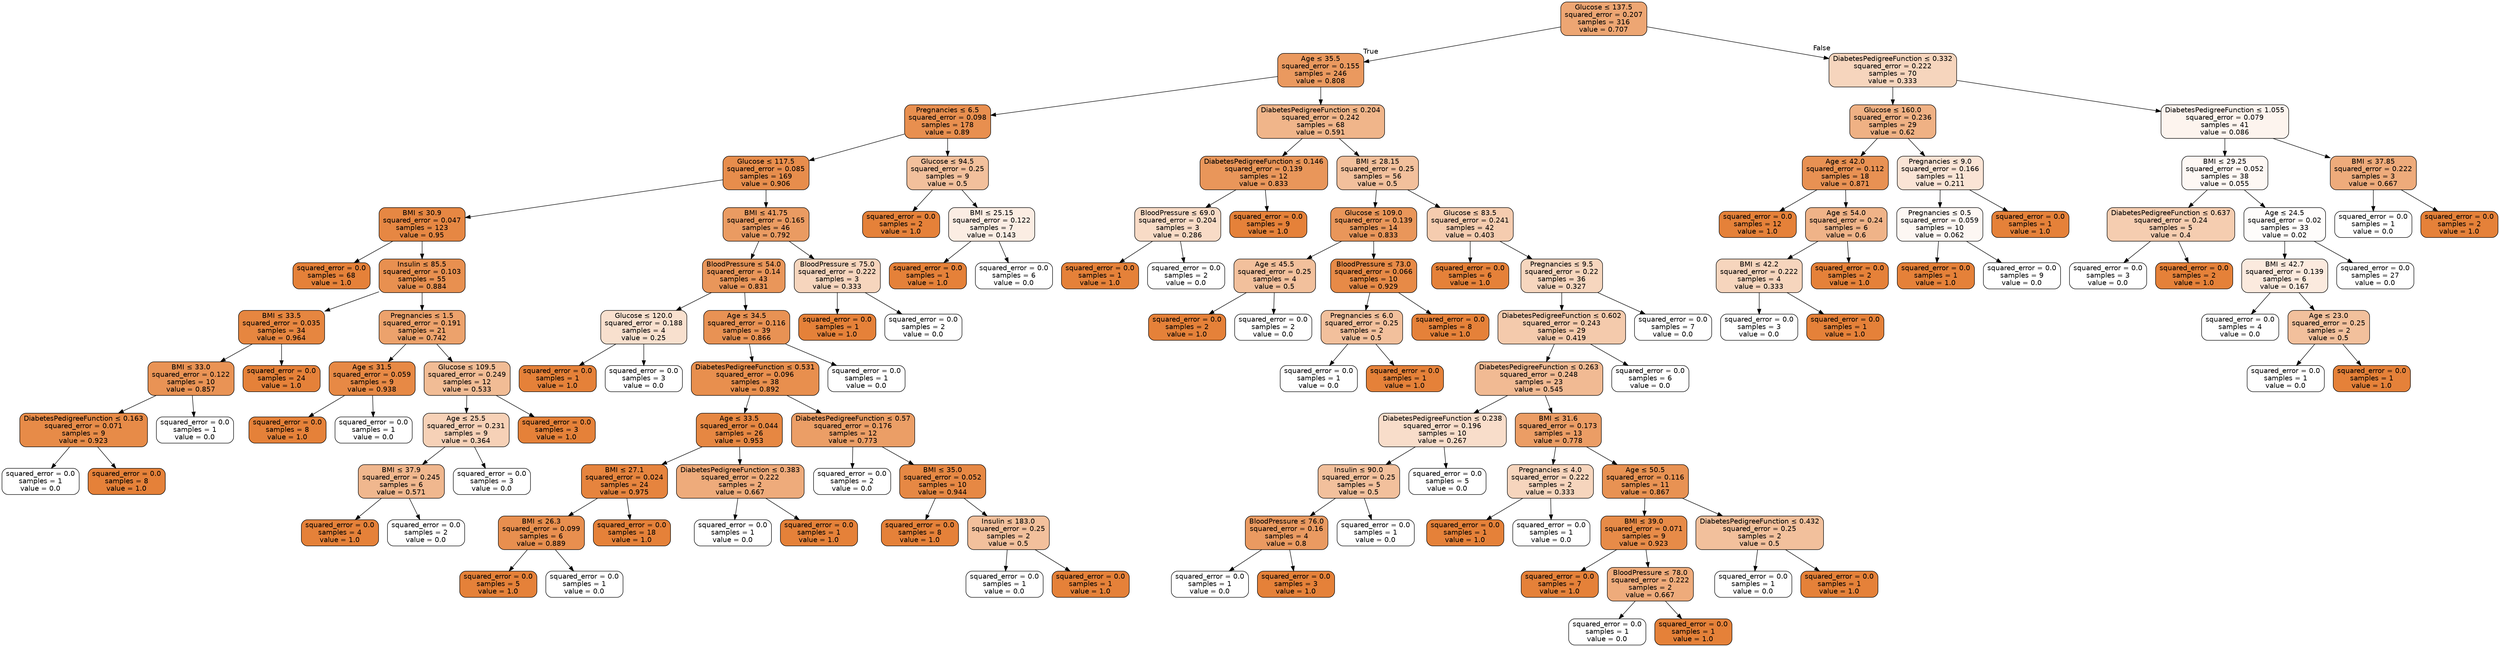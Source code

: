 digraph Tree {
node [shape=box, style="filled, rounded", color="black", fontname="helvetica"] ;
edge [fontname="helvetica"] ;
0 [label=<Glucose &le; 137.5<br/>squared_error = 0.207<br/>samples = 316<br/>value = 0.707>, fillcolor="#eda673"] ;
1 [label=<Age &le; 35.5<br/>squared_error = 0.155<br/>samples = 246<br/>value = 0.808>, fillcolor="#ea995f"] ;
0 -> 1 [labeldistance=2.5, labelangle=45, headlabel="True"] ;
2 [label=<Pregnancies &le; 6.5<br/>squared_error = 0.098<br/>samples = 178<br/>value = 0.89>, fillcolor="#e88f4f"] ;
1 -> 2 ;
3 [label=<Glucose &le; 117.5<br/>squared_error = 0.085<br/>samples = 169<br/>value = 0.906>, fillcolor="#e78d4c"] ;
2 -> 3 ;
4 [label=<BMI &le; 30.9<br/>squared_error = 0.047<br/>samples = 123<br/>value = 0.95>, fillcolor="#e68743"] ;
3 -> 4 ;
5 [label=<squared_error = 0.0<br/>samples = 68<br/>value = 1.0>, fillcolor="#e58139"] ;
4 -> 5 ;
6 [label=<Insulin &le; 85.5<br/>squared_error = 0.103<br/>samples = 55<br/>value = 0.884>, fillcolor="#e89050"] ;
4 -> 6 ;
7 [label=<BMI &le; 33.5<br/>squared_error = 0.035<br/>samples = 34<br/>value = 0.964>, fillcolor="#e68640"] ;
6 -> 7 ;
8 [label=<BMI &le; 33.0<br/>squared_error = 0.122<br/>samples = 10<br/>value = 0.857>, fillcolor="#e99355"] ;
7 -> 8 ;
9 [label=<DiabetesPedigreeFunction &le; 0.163<br/>squared_error = 0.071<br/>samples = 9<br/>value = 0.923>, fillcolor="#e78b48"] ;
8 -> 9 ;
10 [label=<squared_error = 0.0<br/>samples = 1<br/>value = 0.0>, fillcolor="#ffffff"] ;
9 -> 10 ;
11 [label=<squared_error = 0.0<br/>samples = 8<br/>value = 1.0>, fillcolor="#e58139"] ;
9 -> 11 ;
12 [label=<squared_error = 0.0<br/>samples = 1<br/>value = 0.0>, fillcolor="#ffffff"] ;
8 -> 12 ;
13 [label=<squared_error = 0.0<br/>samples = 24<br/>value = 1.0>, fillcolor="#e58139"] ;
7 -> 13 ;
14 [label=<Pregnancies &le; 1.5<br/>squared_error = 0.191<br/>samples = 21<br/>value = 0.742>, fillcolor="#eca26c"] ;
6 -> 14 ;
15 [label=<Age &le; 31.5<br/>squared_error = 0.059<br/>samples = 9<br/>value = 0.938>, fillcolor="#e78945"] ;
14 -> 15 ;
16 [label=<squared_error = 0.0<br/>samples = 8<br/>value = 1.0>, fillcolor="#e58139"] ;
15 -> 16 ;
17 [label=<squared_error = 0.0<br/>samples = 1<br/>value = 0.0>, fillcolor="#ffffff"] ;
15 -> 17 ;
18 [label=<Glucose &le; 109.5<br/>squared_error = 0.249<br/>samples = 12<br/>value = 0.533>, fillcolor="#f1bc95"] ;
14 -> 18 ;
19 [label=<Age &le; 25.5<br/>squared_error = 0.231<br/>samples = 9<br/>value = 0.364>, fillcolor="#f6d1b7"] ;
18 -> 19 ;
20 [label=<BMI &le; 37.9<br/>squared_error = 0.245<br/>samples = 6<br/>value = 0.571>, fillcolor="#f0b78e"] ;
19 -> 20 ;
21 [label=<squared_error = 0.0<br/>samples = 4<br/>value = 1.0>, fillcolor="#e58139"] ;
20 -> 21 ;
22 [label=<squared_error = 0.0<br/>samples = 2<br/>value = 0.0>, fillcolor="#ffffff"] ;
20 -> 22 ;
23 [label=<squared_error = 0.0<br/>samples = 3<br/>value = 0.0>, fillcolor="#ffffff"] ;
19 -> 23 ;
24 [label=<squared_error = 0.0<br/>samples = 3<br/>value = 1.0>, fillcolor="#e58139"] ;
18 -> 24 ;
25 [label=<BMI &le; 41.75<br/>squared_error = 0.165<br/>samples = 46<br/>value = 0.792>, fillcolor="#ea9b62"] ;
3 -> 25 ;
26 [label=<BloodPressure &le; 54.0<br/>squared_error = 0.14<br/>samples = 43<br/>value = 0.831>, fillcolor="#e9965a"] ;
25 -> 26 ;
27 [label=<Glucose &le; 120.0<br/>squared_error = 0.188<br/>samples = 4<br/>value = 0.25>, fillcolor="#f8e0ce"] ;
26 -> 27 ;
28 [label=<squared_error = 0.0<br/>samples = 1<br/>value = 1.0>, fillcolor="#e58139"] ;
27 -> 28 ;
29 [label=<squared_error = 0.0<br/>samples = 3<br/>value = 0.0>, fillcolor="#ffffff"] ;
27 -> 29 ;
30 [label=<Age &le; 34.5<br/>squared_error = 0.116<br/>samples = 39<br/>value = 0.866>, fillcolor="#e89254"] ;
26 -> 30 ;
31 [label=<DiabetesPedigreeFunction &le; 0.531<br/>squared_error = 0.096<br/>samples = 38<br/>value = 0.892>, fillcolor="#e88f4e"] ;
30 -> 31 ;
32 [label=<Age &le; 33.5<br/>squared_error = 0.044<br/>samples = 26<br/>value = 0.953>, fillcolor="#e68742"] ;
31 -> 32 ;
33 [label=<BMI &le; 27.1<br/>squared_error = 0.024<br/>samples = 24<br/>value = 0.975>, fillcolor="#e6843e"] ;
32 -> 33 ;
34 [label=<BMI &le; 26.3<br/>squared_error = 0.099<br/>samples = 6<br/>value = 0.889>, fillcolor="#e88f4f"] ;
33 -> 34 ;
35 [label=<squared_error = 0.0<br/>samples = 5<br/>value = 1.0>, fillcolor="#e58139"] ;
34 -> 35 ;
36 [label=<squared_error = 0.0<br/>samples = 1<br/>value = 0.0>, fillcolor="#ffffff"] ;
34 -> 36 ;
37 [label=<squared_error = 0.0<br/>samples = 18<br/>value = 1.0>, fillcolor="#e58139"] ;
33 -> 37 ;
38 [label=<DiabetesPedigreeFunction &le; 0.383<br/>squared_error = 0.222<br/>samples = 2<br/>value = 0.667>, fillcolor="#eeab7b"] ;
32 -> 38 ;
39 [label=<squared_error = 0.0<br/>samples = 1<br/>value = 0.0>, fillcolor="#ffffff"] ;
38 -> 39 ;
40 [label=<squared_error = 0.0<br/>samples = 1<br/>value = 1.0>, fillcolor="#e58139"] ;
38 -> 40 ;
41 [label=<DiabetesPedigreeFunction &le; 0.57<br/>squared_error = 0.176<br/>samples = 12<br/>value = 0.773>, fillcolor="#eb9e66"] ;
31 -> 41 ;
42 [label=<squared_error = 0.0<br/>samples = 2<br/>value = 0.0>, fillcolor="#ffffff"] ;
41 -> 42 ;
43 [label=<BMI &le; 35.0<br/>squared_error = 0.052<br/>samples = 10<br/>value = 0.944>, fillcolor="#e68844"] ;
41 -> 43 ;
44 [label=<squared_error = 0.0<br/>samples = 8<br/>value = 1.0>, fillcolor="#e58139"] ;
43 -> 44 ;
45 [label=<Insulin &le; 183.0<br/>squared_error = 0.25<br/>samples = 2<br/>value = 0.5>, fillcolor="#f2c09c"] ;
43 -> 45 ;
46 [label=<squared_error = 0.0<br/>samples = 1<br/>value = 0.0>, fillcolor="#ffffff"] ;
45 -> 46 ;
47 [label=<squared_error = 0.0<br/>samples = 1<br/>value = 1.0>, fillcolor="#e58139"] ;
45 -> 47 ;
48 [label=<squared_error = 0.0<br/>samples = 1<br/>value = 0.0>, fillcolor="#ffffff"] ;
30 -> 48 ;
49 [label=<BloodPressure &le; 75.0<br/>squared_error = 0.222<br/>samples = 3<br/>value = 0.333>, fillcolor="#f6d5bd"] ;
25 -> 49 ;
50 [label=<squared_error = 0.0<br/>samples = 1<br/>value = 1.0>, fillcolor="#e58139"] ;
49 -> 50 ;
51 [label=<squared_error = 0.0<br/>samples = 2<br/>value = 0.0>, fillcolor="#ffffff"] ;
49 -> 51 ;
52 [label=<Glucose &le; 94.5<br/>squared_error = 0.25<br/>samples = 9<br/>value = 0.5>, fillcolor="#f2c09c"] ;
2 -> 52 ;
53 [label=<squared_error = 0.0<br/>samples = 2<br/>value = 1.0>, fillcolor="#e58139"] ;
52 -> 53 ;
54 [label=<BMI &le; 25.15<br/>squared_error = 0.122<br/>samples = 7<br/>value = 0.143>, fillcolor="#fbede3"] ;
52 -> 54 ;
55 [label=<squared_error = 0.0<br/>samples = 1<br/>value = 1.0>, fillcolor="#e58139"] ;
54 -> 55 ;
56 [label=<squared_error = 0.0<br/>samples = 6<br/>value = 0.0>, fillcolor="#ffffff"] ;
54 -> 56 ;
57 [label=<DiabetesPedigreeFunction &le; 0.204<br/>squared_error = 0.242<br/>samples = 68<br/>value = 0.591>, fillcolor="#f0b58a"] ;
1 -> 57 ;
58 [label=<DiabetesPedigreeFunction &le; 0.146<br/>squared_error = 0.139<br/>samples = 12<br/>value = 0.833>, fillcolor="#e9965a"] ;
57 -> 58 ;
59 [label=<BloodPressure &le; 69.0<br/>squared_error = 0.204<br/>samples = 3<br/>value = 0.286>, fillcolor="#f8dbc6"] ;
58 -> 59 ;
60 [label=<squared_error = 0.0<br/>samples = 1<br/>value = 1.0>, fillcolor="#e58139"] ;
59 -> 60 ;
61 [label=<squared_error = 0.0<br/>samples = 2<br/>value = 0.0>, fillcolor="#ffffff"] ;
59 -> 61 ;
62 [label=<squared_error = 0.0<br/>samples = 9<br/>value = 1.0>, fillcolor="#e58139"] ;
58 -> 62 ;
63 [label=<BMI &le; 28.15<br/>squared_error = 0.25<br/>samples = 56<br/>value = 0.5>, fillcolor="#f2c09c"] ;
57 -> 63 ;
64 [label=<Glucose &le; 109.0<br/>squared_error = 0.139<br/>samples = 14<br/>value = 0.833>, fillcolor="#e9965a"] ;
63 -> 64 ;
65 [label=<Age &le; 45.5<br/>squared_error = 0.25<br/>samples = 4<br/>value = 0.5>, fillcolor="#f2c09c"] ;
64 -> 65 ;
66 [label=<squared_error = 0.0<br/>samples = 2<br/>value = 1.0>, fillcolor="#e58139"] ;
65 -> 66 ;
67 [label=<squared_error = 0.0<br/>samples = 2<br/>value = 0.0>, fillcolor="#ffffff"] ;
65 -> 67 ;
68 [label=<BloodPressure &le; 73.0<br/>squared_error = 0.066<br/>samples = 10<br/>value = 0.929>, fillcolor="#e78a47"] ;
64 -> 68 ;
69 [label=<Pregnancies &le; 6.0<br/>squared_error = 0.25<br/>samples = 2<br/>value = 0.5>, fillcolor="#f2c09c"] ;
68 -> 69 ;
70 [label=<squared_error = 0.0<br/>samples = 1<br/>value = 0.0>, fillcolor="#ffffff"] ;
69 -> 70 ;
71 [label=<squared_error = 0.0<br/>samples = 1<br/>value = 1.0>, fillcolor="#e58139"] ;
69 -> 71 ;
72 [label=<squared_error = 0.0<br/>samples = 8<br/>value = 1.0>, fillcolor="#e58139"] ;
68 -> 72 ;
73 [label=<Glucose &le; 83.5<br/>squared_error = 0.241<br/>samples = 42<br/>value = 0.403>, fillcolor="#f5ccaf"] ;
63 -> 73 ;
74 [label=<squared_error = 0.0<br/>samples = 6<br/>value = 1.0>, fillcolor="#e58139"] ;
73 -> 74 ;
75 [label=<Pregnancies &le; 9.5<br/>squared_error = 0.22<br/>samples = 36<br/>value = 0.327>, fillcolor="#f6d6be"] ;
73 -> 75 ;
76 [label=<DiabetesPedigreeFunction &le; 0.602<br/>squared_error = 0.243<br/>samples = 29<br/>value = 0.419>, fillcolor="#f4caac"] ;
75 -> 76 ;
77 [label=<DiabetesPedigreeFunction &le; 0.263<br/>squared_error = 0.248<br/>samples = 23<br/>value = 0.545>, fillcolor="#f1ba93"] ;
76 -> 77 ;
78 [label=<DiabetesPedigreeFunction &le; 0.238<br/>squared_error = 0.196<br/>samples = 10<br/>value = 0.267>, fillcolor="#f8ddca"] ;
77 -> 78 ;
79 [label=<Insulin &le; 90.0<br/>squared_error = 0.25<br/>samples = 5<br/>value = 0.5>, fillcolor="#f2c09c"] ;
78 -> 79 ;
80 [label=<BloodPressure &le; 76.0<br/>squared_error = 0.16<br/>samples = 4<br/>value = 0.8>, fillcolor="#ea9a61"] ;
79 -> 80 ;
81 [label=<squared_error = 0.0<br/>samples = 1<br/>value = 0.0>, fillcolor="#ffffff"] ;
80 -> 81 ;
82 [label=<squared_error = 0.0<br/>samples = 3<br/>value = 1.0>, fillcolor="#e58139"] ;
80 -> 82 ;
83 [label=<squared_error = 0.0<br/>samples = 1<br/>value = 0.0>, fillcolor="#ffffff"] ;
79 -> 83 ;
84 [label=<squared_error = 0.0<br/>samples = 5<br/>value = 0.0>, fillcolor="#ffffff"] ;
78 -> 84 ;
85 [label=<BMI &le; 31.6<br/>squared_error = 0.173<br/>samples = 13<br/>value = 0.778>, fillcolor="#eb9d65"] ;
77 -> 85 ;
86 [label=<Pregnancies &le; 4.0<br/>squared_error = 0.222<br/>samples = 2<br/>value = 0.333>, fillcolor="#f6d5bd"] ;
85 -> 86 ;
87 [label=<squared_error = 0.0<br/>samples = 1<br/>value = 1.0>, fillcolor="#e58139"] ;
86 -> 87 ;
88 [label=<squared_error = 0.0<br/>samples = 1<br/>value = 0.0>, fillcolor="#ffffff"] ;
86 -> 88 ;
89 [label=<Age &le; 50.5<br/>squared_error = 0.116<br/>samples = 11<br/>value = 0.867>, fillcolor="#e89253"] ;
85 -> 89 ;
90 [label=<BMI &le; 39.0<br/>squared_error = 0.071<br/>samples = 9<br/>value = 0.923>, fillcolor="#e78b48"] ;
89 -> 90 ;
91 [label=<squared_error = 0.0<br/>samples = 7<br/>value = 1.0>, fillcolor="#e58139"] ;
90 -> 91 ;
92 [label=<BloodPressure &le; 78.0<br/>squared_error = 0.222<br/>samples = 2<br/>value = 0.667>, fillcolor="#eeab7b"] ;
90 -> 92 ;
93 [label=<squared_error = 0.0<br/>samples = 1<br/>value = 0.0>, fillcolor="#ffffff"] ;
92 -> 93 ;
94 [label=<squared_error = 0.0<br/>samples = 1<br/>value = 1.0>, fillcolor="#e58139"] ;
92 -> 94 ;
95 [label=<DiabetesPedigreeFunction &le; 0.432<br/>squared_error = 0.25<br/>samples = 2<br/>value = 0.5>, fillcolor="#f2c09c"] ;
89 -> 95 ;
96 [label=<squared_error = 0.0<br/>samples = 1<br/>value = 0.0>, fillcolor="#ffffff"] ;
95 -> 96 ;
97 [label=<squared_error = 0.0<br/>samples = 1<br/>value = 1.0>, fillcolor="#e58139"] ;
95 -> 97 ;
98 [label=<squared_error = 0.0<br/>samples = 6<br/>value = 0.0>, fillcolor="#ffffff"] ;
76 -> 98 ;
99 [label=<squared_error = 0.0<br/>samples = 7<br/>value = 0.0>, fillcolor="#ffffff"] ;
75 -> 99 ;
100 [label=<DiabetesPedigreeFunction &le; 0.332<br/>squared_error = 0.222<br/>samples = 70<br/>value = 0.333>, fillcolor="#f6d5bd"] ;
0 -> 100 [labeldistance=2.5, labelangle=-45, headlabel="False"] ;
101 [label=<Glucose &le; 160.0<br/>squared_error = 0.236<br/>samples = 29<br/>value = 0.62>, fillcolor="#efb184"] ;
100 -> 101 ;
102 [label=<Age &le; 42.0<br/>squared_error = 0.112<br/>samples = 18<br/>value = 0.871>, fillcolor="#e89153"] ;
101 -> 102 ;
103 [label=<squared_error = 0.0<br/>samples = 12<br/>value = 1.0>, fillcolor="#e58139"] ;
102 -> 103 ;
104 [label=<Age &le; 54.0<br/>squared_error = 0.24<br/>samples = 6<br/>value = 0.6>, fillcolor="#efb388"] ;
102 -> 104 ;
105 [label=<BMI &le; 42.2<br/>squared_error = 0.222<br/>samples = 4<br/>value = 0.333>, fillcolor="#f6d5bd"] ;
104 -> 105 ;
106 [label=<squared_error = 0.0<br/>samples = 3<br/>value = 0.0>, fillcolor="#ffffff"] ;
105 -> 106 ;
107 [label=<squared_error = 0.0<br/>samples = 1<br/>value = 1.0>, fillcolor="#e58139"] ;
105 -> 107 ;
108 [label=<squared_error = 0.0<br/>samples = 2<br/>value = 1.0>, fillcolor="#e58139"] ;
104 -> 108 ;
109 [label=<Pregnancies &le; 9.0<br/>squared_error = 0.166<br/>samples = 11<br/>value = 0.211>, fillcolor="#fae4d5"] ;
101 -> 109 ;
110 [label=<Pregnancies &le; 0.5<br/>squared_error = 0.059<br/>samples = 10<br/>value = 0.062>, fillcolor="#fdf7f3"] ;
109 -> 110 ;
111 [label=<squared_error = 0.0<br/>samples = 1<br/>value = 1.0>, fillcolor="#e58139"] ;
110 -> 111 ;
112 [label=<squared_error = 0.0<br/>samples = 9<br/>value = 0.0>, fillcolor="#ffffff"] ;
110 -> 112 ;
113 [label=<squared_error = 0.0<br/>samples = 1<br/>value = 1.0>, fillcolor="#e58139"] ;
109 -> 113 ;
114 [label=<DiabetesPedigreeFunction &le; 1.055<br/>squared_error = 0.079<br/>samples = 41<br/>value = 0.086>, fillcolor="#fdf4ee"] ;
100 -> 114 ;
115 [label=<BMI &le; 29.25<br/>squared_error = 0.052<br/>samples = 38<br/>value = 0.055>, fillcolor="#fef8f4"] ;
114 -> 115 ;
116 [label=<DiabetesPedigreeFunction &le; 0.637<br/>squared_error = 0.24<br/>samples = 5<br/>value = 0.4>, fillcolor="#f5cdb0"] ;
115 -> 116 ;
117 [label=<squared_error = 0.0<br/>samples = 3<br/>value = 0.0>, fillcolor="#ffffff"] ;
116 -> 117 ;
118 [label=<squared_error = 0.0<br/>samples = 2<br/>value = 1.0>, fillcolor="#e58139"] ;
116 -> 118 ;
119 [label=<Age &le; 24.5<br/>squared_error = 0.02<br/>samples = 33<br/>value = 0.02>, fillcolor="#fefcfb"] ;
115 -> 119 ;
120 [label=<BMI &le; 42.7<br/>squared_error = 0.139<br/>samples = 6<br/>value = 0.167>, fillcolor="#fbeade"] ;
119 -> 120 ;
121 [label=<squared_error = 0.0<br/>samples = 4<br/>value = 0.0>, fillcolor="#ffffff"] ;
120 -> 121 ;
122 [label=<Age &le; 23.0<br/>squared_error = 0.25<br/>samples = 2<br/>value = 0.5>, fillcolor="#f2c09c"] ;
120 -> 122 ;
123 [label=<squared_error = 0.0<br/>samples = 1<br/>value = 0.0>, fillcolor="#ffffff"] ;
122 -> 123 ;
124 [label=<squared_error = 0.0<br/>samples = 1<br/>value = 1.0>, fillcolor="#e58139"] ;
122 -> 124 ;
125 [label=<squared_error = 0.0<br/>samples = 27<br/>value = 0.0>, fillcolor="#ffffff"] ;
119 -> 125 ;
126 [label=<BMI &le; 37.85<br/>squared_error = 0.222<br/>samples = 3<br/>value = 0.667>, fillcolor="#eeab7b"] ;
114 -> 126 ;
127 [label=<squared_error = 0.0<br/>samples = 1<br/>value = 0.0>, fillcolor="#ffffff"] ;
126 -> 127 ;
128 [label=<squared_error = 0.0<br/>samples = 2<br/>value = 1.0>, fillcolor="#e58139"] ;
126 -> 128 ;
}